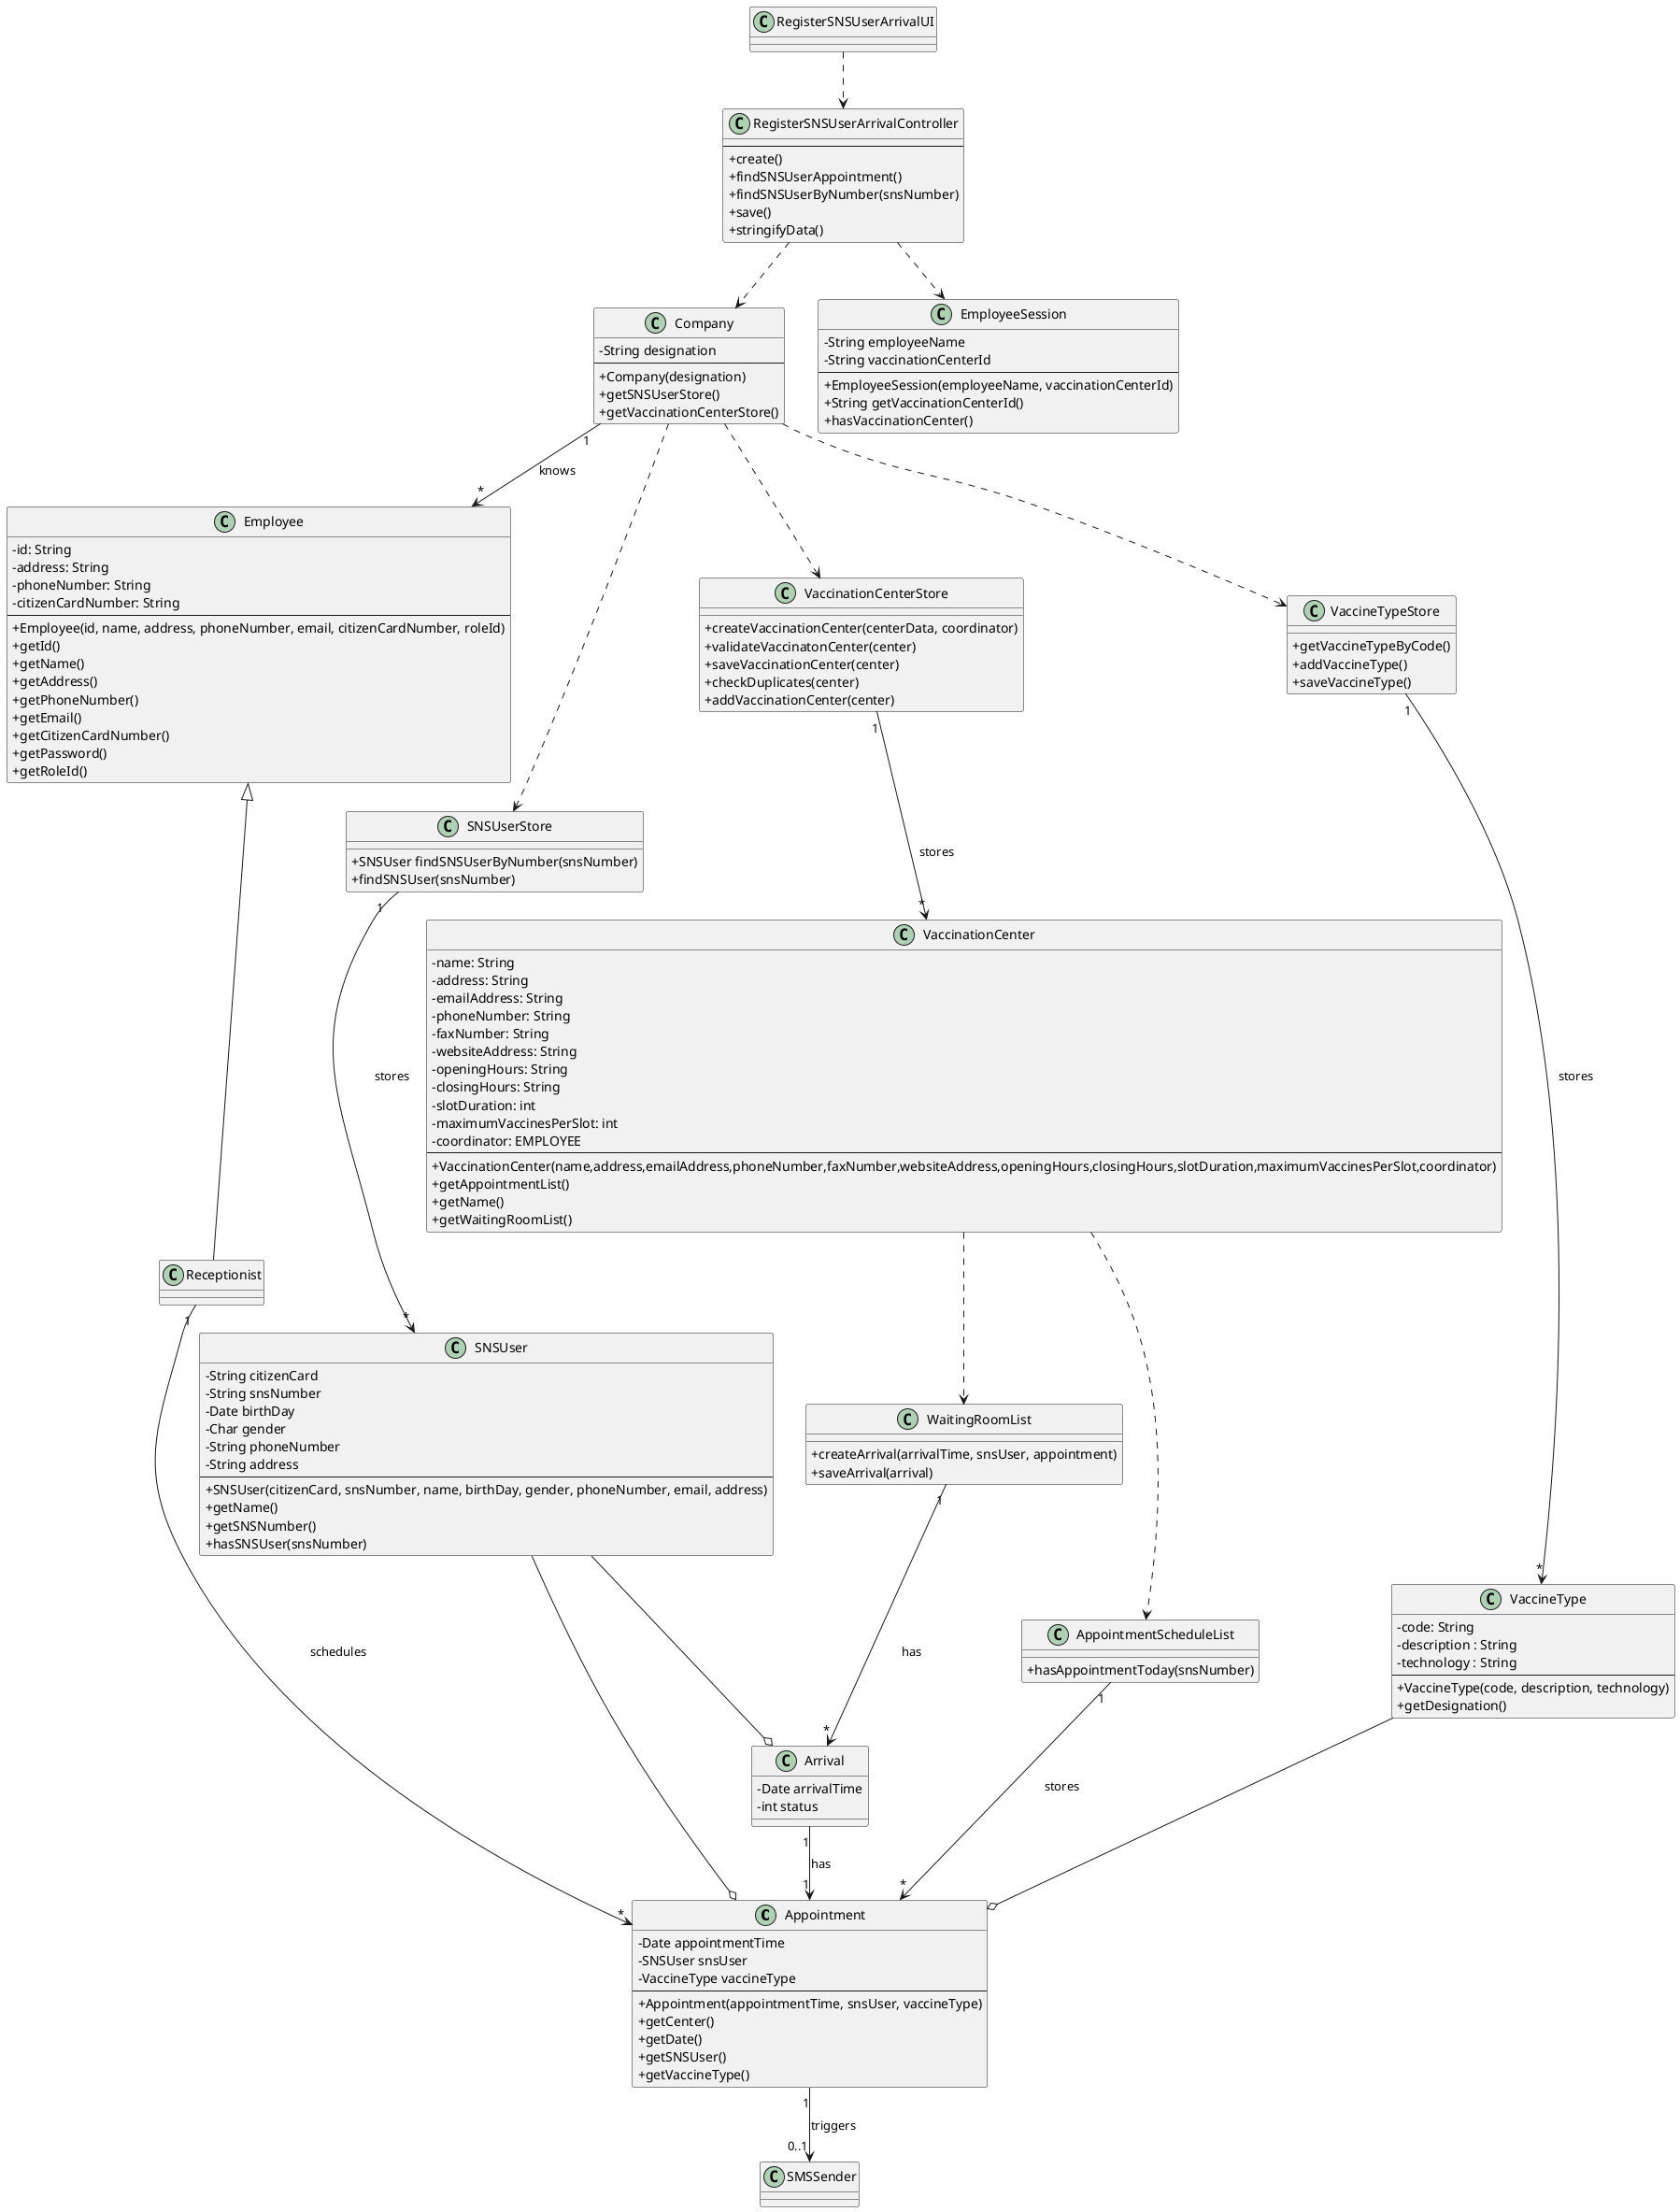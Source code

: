 @startuml US04_CD
skinparam classAttributeIconSize 0

class Appointment {
  - Date appointmentTime
  - SNSUser snsUser
  - VaccineType vaccineType
  ---
  + Appointment(appointmentTime, snsUser, vaccineType)
  + getCenter()
  + getDate()
  + getSNSUser()
  + getVaccineType()
}

class AppointmentScheduleList {
  + hasAppointmentToday(snsNumber)
}

class Arrival {
  - Date arrivalTime
  - int status
}

class Company {
  - String designation
  ---
  + Company(designation)
  + getSNSUserStore()
  + getVaccinationCenterStore()
}

class Employee {
  - id: String
  - address: String
  - phoneNumber: String
  - citizenCardNumber: String
  ---
  + Employee(id, name, address, phoneNumber, email, citizenCardNumber, roleId)
  + getId()
  + getName()
  + getAddress()
  + getPhoneNumber()
  + getEmail()
  + getCitizenCardNumber()
  + getPassword()
  + getRoleId()
}

class EmployeeSession {
  - String employeeName
  - String vaccinationCenterId
  ---
  + EmployeeSession(employeeName, vaccinationCenterId)
  + String getVaccinationCenterId()
  + hasVaccinationCenter()
}

class RegisterSNSUserArrivalUI {}

class RegisterSNSUserArrivalController {
  ---
  + create()
  + findSNSUserAppointment()
  + findSNSUserByNumber(snsNumber)
  + save()
  + stringifyData()
}

class SNSUser {
  - String citizenCard
  - String snsNumber
  - Date birthDay
  - Char gender
  - String phoneNumber
  - String address
  ---
  + SNSUser(citizenCard, snsNumber, name, birthDay, gender, phoneNumber, email, address)
  + getName()
  + getSNSNumber()
  + hasSNSUser(snsNumber)
}

class SNSUserStore {
  + SNSUser findSNSUserByNumber(snsNumber)
  + findSNSUser(snsNumber)
}

class Receptionist {}

class SMSSender {}

class VaccinationCenter {
  - name: String
  - address: String
  - emailAddress: String
  - phoneNumber: String
  - faxNumber: String
  - websiteAddress: String
  - openingHours: String
  - closingHours: String
  - slotDuration: int
  - maximumVaccinesPerSlot: int
  - coordinator: EMPLOYEE
  ---
  + VaccinationCenter(name,address,emailAddress,phoneNumber,faxNumber,websiteAddress,openingHours,closingHours,slotDuration,maximumVaccinesPerSlot,coordinator)
  + getAppointmentList()
  + getName()
  + getWaitingRoomList()
}

class VaccinationCenterStore {
  + createVaccinationCenter(centerData, coordinator)
  + validateVaccinatonCenter(center)
  + saveVaccinationCenter(center)
  + checkDuplicates(center)
  + addVaccinationCenter(center)
}

class VaccineType {
  - code: String
  - description : String
  - technology : String
  ---
  + VaccineType(code, description, technology)
  + getDesignation()
}

class VaccineTypeStore {
  + getVaccineTypeByCode()
  + addVaccineType()
  + saveVaccineType()
}

class WaitingRoomList {
  + createArrival(arrivalTime, snsUser, appointment)
  + saveArrival(arrival)
}


Appointment "1" --> "0..1" SMSSender : triggers

AppointmentScheduleList "1" --> "*" Appointment : stores

Arrival "1" --> "1" Appointment : has

Company ..> SNSUserStore
Company ..> VaccinationCenterStore
Company ..> VaccineTypeStore
Company "1" --> "*" Employee : knows

Employee <|-- Receptionist

Receptionist "1" --> "*" Appointment : schedules

RegisterSNSUserArrivalController ..> Company
RegisterSNSUserArrivalController ..> EmployeeSession

RegisterSNSUserArrivalUI ..> RegisterSNSUserArrivalController

SNSUser --o Arrival
SNSUser --o Appointment

SNSUserStore "1" --> "*" SNSUser : stores

VaccinationCenter ..> WaitingRoomList
VaccinationCenter ..> AppointmentScheduleList

VaccinationCenterStore "1" --> "*" VaccinationCenter : stores

VaccineType --o Appointment

VaccineTypeStore "1" --> "*" VaccineType : stores

WaitingRoomList "1" --> "*" Arrival : has

@enduml
